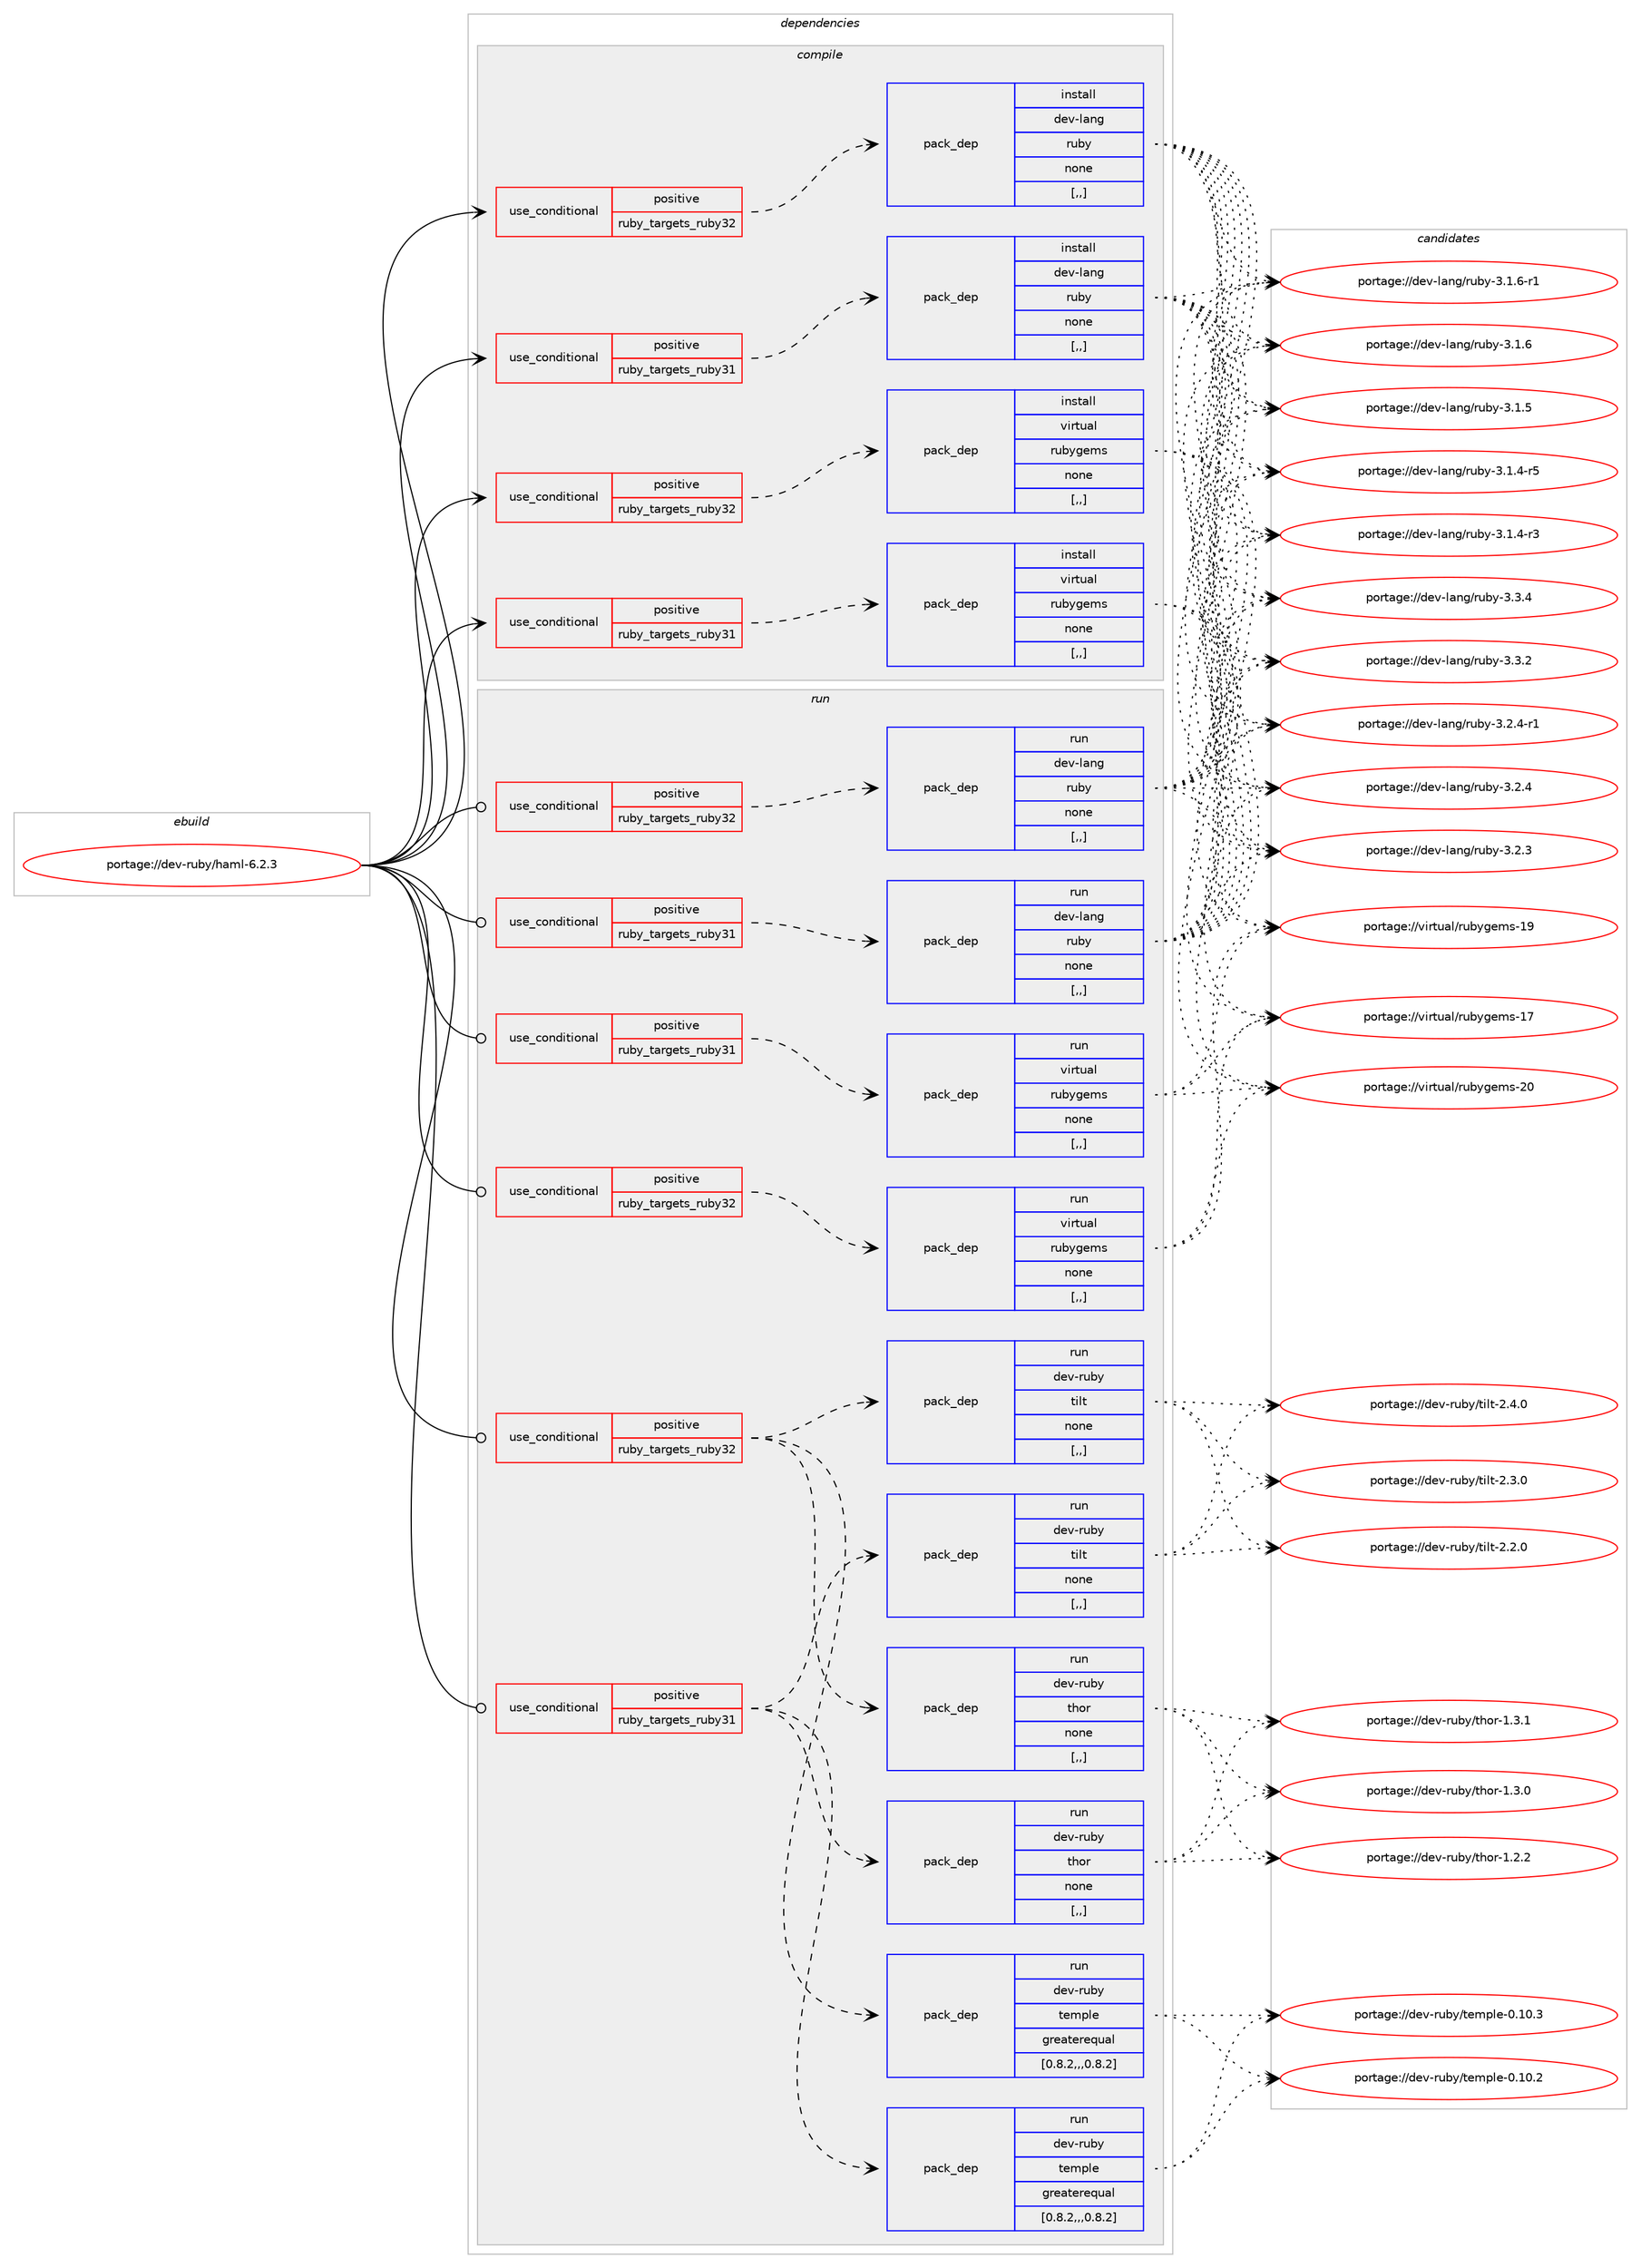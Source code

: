 digraph prolog {

# *************
# Graph options
# *************

newrank=true;
concentrate=true;
compound=true;
graph [rankdir=LR,fontname=Helvetica,fontsize=10,ranksep=1.5];#, ranksep=2.5, nodesep=0.2];
edge  [arrowhead=vee];
node  [fontname=Helvetica,fontsize=10];

# **********
# The ebuild
# **********

subgraph cluster_leftcol {
color=gray;
rank=same;
label=<<i>ebuild</i>>;
id [label="portage://dev-ruby/haml-6.2.3", color=red, width=4, href="../dev-ruby/haml-6.2.3.svg"];
}

# ****************
# The dependencies
# ****************

subgraph cluster_midcol {
color=gray;
label=<<i>dependencies</i>>;
subgraph cluster_compile {
fillcolor="#eeeeee";
style=filled;
label=<<i>compile</i>>;
subgraph cond48299 {
dependency184867 [label=<<TABLE BORDER="0" CELLBORDER="1" CELLSPACING="0" CELLPADDING="4"><TR><TD ROWSPAN="3" CELLPADDING="10">use_conditional</TD></TR><TR><TD>positive</TD></TR><TR><TD>ruby_targets_ruby31</TD></TR></TABLE>>, shape=none, color=red];
subgraph pack135248 {
dependency184868 [label=<<TABLE BORDER="0" CELLBORDER="1" CELLSPACING="0" CELLPADDING="4" WIDTH="220"><TR><TD ROWSPAN="6" CELLPADDING="30">pack_dep</TD></TR><TR><TD WIDTH="110">install</TD></TR><TR><TD>dev-lang</TD></TR><TR><TD>ruby</TD></TR><TR><TD>none</TD></TR><TR><TD>[,,]</TD></TR></TABLE>>, shape=none, color=blue];
}
dependency184867:e -> dependency184868:w [weight=20,style="dashed",arrowhead="vee"];
}
id:e -> dependency184867:w [weight=20,style="solid",arrowhead="vee"];
subgraph cond48300 {
dependency184869 [label=<<TABLE BORDER="0" CELLBORDER="1" CELLSPACING="0" CELLPADDING="4"><TR><TD ROWSPAN="3" CELLPADDING="10">use_conditional</TD></TR><TR><TD>positive</TD></TR><TR><TD>ruby_targets_ruby31</TD></TR></TABLE>>, shape=none, color=red];
subgraph pack135249 {
dependency184870 [label=<<TABLE BORDER="0" CELLBORDER="1" CELLSPACING="0" CELLPADDING="4" WIDTH="220"><TR><TD ROWSPAN="6" CELLPADDING="30">pack_dep</TD></TR><TR><TD WIDTH="110">install</TD></TR><TR><TD>virtual</TD></TR><TR><TD>rubygems</TD></TR><TR><TD>none</TD></TR><TR><TD>[,,]</TD></TR></TABLE>>, shape=none, color=blue];
}
dependency184869:e -> dependency184870:w [weight=20,style="dashed",arrowhead="vee"];
}
id:e -> dependency184869:w [weight=20,style="solid",arrowhead="vee"];
subgraph cond48301 {
dependency184871 [label=<<TABLE BORDER="0" CELLBORDER="1" CELLSPACING="0" CELLPADDING="4"><TR><TD ROWSPAN="3" CELLPADDING="10">use_conditional</TD></TR><TR><TD>positive</TD></TR><TR><TD>ruby_targets_ruby32</TD></TR></TABLE>>, shape=none, color=red];
subgraph pack135250 {
dependency184872 [label=<<TABLE BORDER="0" CELLBORDER="1" CELLSPACING="0" CELLPADDING="4" WIDTH="220"><TR><TD ROWSPAN="6" CELLPADDING="30">pack_dep</TD></TR><TR><TD WIDTH="110">install</TD></TR><TR><TD>dev-lang</TD></TR><TR><TD>ruby</TD></TR><TR><TD>none</TD></TR><TR><TD>[,,]</TD></TR></TABLE>>, shape=none, color=blue];
}
dependency184871:e -> dependency184872:w [weight=20,style="dashed",arrowhead="vee"];
}
id:e -> dependency184871:w [weight=20,style="solid",arrowhead="vee"];
subgraph cond48302 {
dependency184873 [label=<<TABLE BORDER="0" CELLBORDER="1" CELLSPACING="0" CELLPADDING="4"><TR><TD ROWSPAN="3" CELLPADDING="10">use_conditional</TD></TR><TR><TD>positive</TD></TR><TR><TD>ruby_targets_ruby32</TD></TR></TABLE>>, shape=none, color=red];
subgraph pack135251 {
dependency184874 [label=<<TABLE BORDER="0" CELLBORDER="1" CELLSPACING="0" CELLPADDING="4" WIDTH="220"><TR><TD ROWSPAN="6" CELLPADDING="30">pack_dep</TD></TR><TR><TD WIDTH="110">install</TD></TR><TR><TD>virtual</TD></TR><TR><TD>rubygems</TD></TR><TR><TD>none</TD></TR><TR><TD>[,,]</TD></TR></TABLE>>, shape=none, color=blue];
}
dependency184873:e -> dependency184874:w [weight=20,style="dashed",arrowhead="vee"];
}
id:e -> dependency184873:w [weight=20,style="solid",arrowhead="vee"];
}
subgraph cluster_compileandrun {
fillcolor="#eeeeee";
style=filled;
label=<<i>compile and run</i>>;
}
subgraph cluster_run {
fillcolor="#eeeeee";
style=filled;
label=<<i>run</i>>;
subgraph cond48303 {
dependency184875 [label=<<TABLE BORDER="0" CELLBORDER="1" CELLSPACING="0" CELLPADDING="4"><TR><TD ROWSPAN="3" CELLPADDING="10">use_conditional</TD></TR><TR><TD>positive</TD></TR><TR><TD>ruby_targets_ruby31</TD></TR></TABLE>>, shape=none, color=red];
subgraph pack135252 {
dependency184876 [label=<<TABLE BORDER="0" CELLBORDER="1" CELLSPACING="0" CELLPADDING="4" WIDTH="220"><TR><TD ROWSPAN="6" CELLPADDING="30">pack_dep</TD></TR><TR><TD WIDTH="110">run</TD></TR><TR><TD>dev-lang</TD></TR><TR><TD>ruby</TD></TR><TR><TD>none</TD></TR><TR><TD>[,,]</TD></TR></TABLE>>, shape=none, color=blue];
}
dependency184875:e -> dependency184876:w [weight=20,style="dashed",arrowhead="vee"];
}
id:e -> dependency184875:w [weight=20,style="solid",arrowhead="odot"];
subgraph cond48304 {
dependency184877 [label=<<TABLE BORDER="0" CELLBORDER="1" CELLSPACING="0" CELLPADDING="4"><TR><TD ROWSPAN="3" CELLPADDING="10">use_conditional</TD></TR><TR><TD>positive</TD></TR><TR><TD>ruby_targets_ruby31</TD></TR></TABLE>>, shape=none, color=red];
subgraph pack135253 {
dependency184878 [label=<<TABLE BORDER="0" CELLBORDER="1" CELLSPACING="0" CELLPADDING="4" WIDTH="220"><TR><TD ROWSPAN="6" CELLPADDING="30">pack_dep</TD></TR><TR><TD WIDTH="110">run</TD></TR><TR><TD>dev-ruby</TD></TR><TR><TD>temple</TD></TR><TR><TD>greaterequal</TD></TR><TR><TD>[0.8.2,,,0.8.2]</TD></TR></TABLE>>, shape=none, color=blue];
}
dependency184877:e -> dependency184878:w [weight=20,style="dashed",arrowhead="vee"];
subgraph pack135254 {
dependency184879 [label=<<TABLE BORDER="0" CELLBORDER="1" CELLSPACING="0" CELLPADDING="4" WIDTH="220"><TR><TD ROWSPAN="6" CELLPADDING="30">pack_dep</TD></TR><TR><TD WIDTH="110">run</TD></TR><TR><TD>dev-ruby</TD></TR><TR><TD>thor</TD></TR><TR><TD>none</TD></TR><TR><TD>[,,]</TD></TR></TABLE>>, shape=none, color=blue];
}
dependency184877:e -> dependency184879:w [weight=20,style="dashed",arrowhead="vee"];
subgraph pack135255 {
dependency184880 [label=<<TABLE BORDER="0" CELLBORDER="1" CELLSPACING="0" CELLPADDING="4" WIDTH="220"><TR><TD ROWSPAN="6" CELLPADDING="30">pack_dep</TD></TR><TR><TD WIDTH="110">run</TD></TR><TR><TD>dev-ruby</TD></TR><TR><TD>tilt</TD></TR><TR><TD>none</TD></TR><TR><TD>[,,]</TD></TR></TABLE>>, shape=none, color=blue];
}
dependency184877:e -> dependency184880:w [weight=20,style="dashed",arrowhead="vee"];
}
id:e -> dependency184877:w [weight=20,style="solid",arrowhead="odot"];
subgraph cond48305 {
dependency184881 [label=<<TABLE BORDER="0" CELLBORDER="1" CELLSPACING="0" CELLPADDING="4"><TR><TD ROWSPAN="3" CELLPADDING="10">use_conditional</TD></TR><TR><TD>positive</TD></TR><TR><TD>ruby_targets_ruby31</TD></TR></TABLE>>, shape=none, color=red];
subgraph pack135256 {
dependency184882 [label=<<TABLE BORDER="0" CELLBORDER="1" CELLSPACING="0" CELLPADDING="4" WIDTH="220"><TR><TD ROWSPAN="6" CELLPADDING="30">pack_dep</TD></TR><TR><TD WIDTH="110">run</TD></TR><TR><TD>virtual</TD></TR><TR><TD>rubygems</TD></TR><TR><TD>none</TD></TR><TR><TD>[,,]</TD></TR></TABLE>>, shape=none, color=blue];
}
dependency184881:e -> dependency184882:w [weight=20,style="dashed",arrowhead="vee"];
}
id:e -> dependency184881:w [weight=20,style="solid",arrowhead="odot"];
subgraph cond48306 {
dependency184883 [label=<<TABLE BORDER="0" CELLBORDER="1" CELLSPACING="0" CELLPADDING="4"><TR><TD ROWSPAN="3" CELLPADDING="10">use_conditional</TD></TR><TR><TD>positive</TD></TR><TR><TD>ruby_targets_ruby32</TD></TR></TABLE>>, shape=none, color=red];
subgraph pack135257 {
dependency184884 [label=<<TABLE BORDER="0" CELLBORDER="1" CELLSPACING="0" CELLPADDING="4" WIDTH="220"><TR><TD ROWSPAN="6" CELLPADDING="30">pack_dep</TD></TR><TR><TD WIDTH="110">run</TD></TR><TR><TD>dev-lang</TD></TR><TR><TD>ruby</TD></TR><TR><TD>none</TD></TR><TR><TD>[,,]</TD></TR></TABLE>>, shape=none, color=blue];
}
dependency184883:e -> dependency184884:w [weight=20,style="dashed",arrowhead="vee"];
}
id:e -> dependency184883:w [weight=20,style="solid",arrowhead="odot"];
subgraph cond48307 {
dependency184885 [label=<<TABLE BORDER="0" CELLBORDER="1" CELLSPACING="0" CELLPADDING="4"><TR><TD ROWSPAN="3" CELLPADDING="10">use_conditional</TD></TR><TR><TD>positive</TD></TR><TR><TD>ruby_targets_ruby32</TD></TR></TABLE>>, shape=none, color=red];
subgraph pack135258 {
dependency184886 [label=<<TABLE BORDER="0" CELLBORDER="1" CELLSPACING="0" CELLPADDING="4" WIDTH="220"><TR><TD ROWSPAN="6" CELLPADDING="30">pack_dep</TD></TR><TR><TD WIDTH="110">run</TD></TR><TR><TD>dev-ruby</TD></TR><TR><TD>temple</TD></TR><TR><TD>greaterequal</TD></TR><TR><TD>[0.8.2,,,0.8.2]</TD></TR></TABLE>>, shape=none, color=blue];
}
dependency184885:e -> dependency184886:w [weight=20,style="dashed",arrowhead="vee"];
subgraph pack135259 {
dependency184887 [label=<<TABLE BORDER="0" CELLBORDER="1" CELLSPACING="0" CELLPADDING="4" WIDTH="220"><TR><TD ROWSPAN="6" CELLPADDING="30">pack_dep</TD></TR><TR><TD WIDTH="110">run</TD></TR><TR><TD>dev-ruby</TD></TR><TR><TD>thor</TD></TR><TR><TD>none</TD></TR><TR><TD>[,,]</TD></TR></TABLE>>, shape=none, color=blue];
}
dependency184885:e -> dependency184887:w [weight=20,style="dashed",arrowhead="vee"];
subgraph pack135260 {
dependency184888 [label=<<TABLE BORDER="0" CELLBORDER="1" CELLSPACING="0" CELLPADDING="4" WIDTH="220"><TR><TD ROWSPAN="6" CELLPADDING="30">pack_dep</TD></TR><TR><TD WIDTH="110">run</TD></TR><TR><TD>dev-ruby</TD></TR><TR><TD>tilt</TD></TR><TR><TD>none</TD></TR><TR><TD>[,,]</TD></TR></TABLE>>, shape=none, color=blue];
}
dependency184885:e -> dependency184888:w [weight=20,style="dashed",arrowhead="vee"];
}
id:e -> dependency184885:w [weight=20,style="solid",arrowhead="odot"];
subgraph cond48308 {
dependency184889 [label=<<TABLE BORDER="0" CELLBORDER="1" CELLSPACING="0" CELLPADDING="4"><TR><TD ROWSPAN="3" CELLPADDING="10">use_conditional</TD></TR><TR><TD>positive</TD></TR><TR><TD>ruby_targets_ruby32</TD></TR></TABLE>>, shape=none, color=red];
subgraph pack135261 {
dependency184890 [label=<<TABLE BORDER="0" CELLBORDER="1" CELLSPACING="0" CELLPADDING="4" WIDTH="220"><TR><TD ROWSPAN="6" CELLPADDING="30">pack_dep</TD></TR><TR><TD WIDTH="110">run</TD></TR><TR><TD>virtual</TD></TR><TR><TD>rubygems</TD></TR><TR><TD>none</TD></TR><TR><TD>[,,]</TD></TR></TABLE>>, shape=none, color=blue];
}
dependency184889:e -> dependency184890:w [weight=20,style="dashed",arrowhead="vee"];
}
id:e -> dependency184889:w [weight=20,style="solid",arrowhead="odot"];
}
}

# **************
# The candidates
# **************

subgraph cluster_choices {
rank=same;
color=gray;
label=<<i>candidates</i>>;

subgraph choice135248 {
color=black;
nodesep=1;
choice10010111845108971101034711411798121455146514652 [label="portage://dev-lang/ruby-3.3.4", color=red, width=4,href="../dev-lang/ruby-3.3.4.svg"];
choice10010111845108971101034711411798121455146514650 [label="portage://dev-lang/ruby-3.3.2", color=red, width=4,href="../dev-lang/ruby-3.3.2.svg"];
choice100101118451089711010347114117981214551465046524511449 [label="portage://dev-lang/ruby-3.2.4-r1", color=red, width=4,href="../dev-lang/ruby-3.2.4-r1.svg"];
choice10010111845108971101034711411798121455146504652 [label="portage://dev-lang/ruby-3.2.4", color=red, width=4,href="../dev-lang/ruby-3.2.4.svg"];
choice10010111845108971101034711411798121455146504651 [label="portage://dev-lang/ruby-3.2.3", color=red, width=4,href="../dev-lang/ruby-3.2.3.svg"];
choice100101118451089711010347114117981214551464946544511449 [label="portage://dev-lang/ruby-3.1.6-r1", color=red, width=4,href="../dev-lang/ruby-3.1.6-r1.svg"];
choice10010111845108971101034711411798121455146494654 [label="portage://dev-lang/ruby-3.1.6", color=red, width=4,href="../dev-lang/ruby-3.1.6.svg"];
choice10010111845108971101034711411798121455146494653 [label="portage://dev-lang/ruby-3.1.5", color=red, width=4,href="../dev-lang/ruby-3.1.5.svg"];
choice100101118451089711010347114117981214551464946524511453 [label="portage://dev-lang/ruby-3.1.4-r5", color=red, width=4,href="../dev-lang/ruby-3.1.4-r5.svg"];
choice100101118451089711010347114117981214551464946524511451 [label="portage://dev-lang/ruby-3.1.4-r3", color=red, width=4,href="../dev-lang/ruby-3.1.4-r3.svg"];
dependency184868:e -> choice10010111845108971101034711411798121455146514652:w [style=dotted,weight="100"];
dependency184868:e -> choice10010111845108971101034711411798121455146514650:w [style=dotted,weight="100"];
dependency184868:e -> choice100101118451089711010347114117981214551465046524511449:w [style=dotted,weight="100"];
dependency184868:e -> choice10010111845108971101034711411798121455146504652:w [style=dotted,weight="100"];
dependency184868:e -> choice10010111845108971101034711411798121455146504651:w [style=dotted,weight="100"];
dependency184868:e -> choice100101118451089711010347114117981214551464946544511449:w [style=dotted,weight="100"];
dependency184868:e -> choice10010111845108971101034711411798121455146494654:w [style=dotted,weight="100"];
dependency184868:e -> choice10010111845108971101034711411798121455146494653:w [style=dotted,weight="100"];
dependency184868:e -> choice100101118451089711010347114117981214551464946524511453:w [style=dotted,weight="100"];
dependency184868:e -> choice100101118451089711010347114117981214551464946524511451:w [style=dotted,weight="100"];
}
subgraph choice135249 {
color=black;
nodesep=1;
choice118105114116117971084711411798121103101109115455048 [label="portage://virtual/rubygems-20", color=red, width=4,href="../virtual/rubygems-20.svg"];
choice118105114116117971084711411798121103101109115454957 [label="portage://virtual/rubygems-19", color=red, width=4,href="../virtual/rubygems-19.svg"];
choice118105114116117971084711411798121103101109115454955 [label="portage://virtual/rubygems-17", color=red, width=4,href="../virtual/rubygems-17.svg"];
dependency184870:e -> choice118105114116117971084711411798121103101109115455048:w [style=dotted,weight="100"];
dependency184870:e -> choice118105114116117971084711411798121103101109115454957:w [style=dotted,weight="100"];
dependency184870:e -> choice118105114116117971084711411798121103101109115454955:w [style=dotted,weight="100"];
}
subgraph choice135250 {
color=black;
nodesep=1;
choice10010111845108971101034711411798121455146514652 [label="portage://dev-lang/ruby-3.3.4", color=red, width=4,href="../dev-lang/ruby-3.3.4.svg"];
choice10010111845108971101034711411798121455146514650 [label="portage://dev-lang/ruby-3.3.2", color=red, width=4,href="../dev-lang/ruby-3.3.2.svg"];
choice100101118451089711010347114117981214551465046524511449 [label="portage://dev-lang/ruby-3.2.4-r1", color=red, width=4,href="../dev-lang/ruby-3.2.4-r1.svg"];
choice10010111845108971101034711411798121455146504652 [label="portage://dev-lang/ruby-3.2.4", color=red, width=4,href="../dev-lang/ruby-3.2.4.svg"];
choice10010111845108971101034711411798121455146504651 [label="portage://dev-lang/ruby-3.2.3", color=red, width=4,href="../dev-lang/ruby-3.2.3.svg"];
choice100101118451089711010347114117981214551464946544511449 [label="portage://dev-lang/ruby-3.1.6-r1", color=red, width=4,href="../dev-lang/ruby-3.1.6-r1.svg"];
choice10010111845108971101034711411798121455146494654 [label="portage://dev-lang/ruby-3.1.6", color=red, width=4,href="../dev-lang/ruby-3.1.6.svg"];
choice10010111845108971101034711411798121455146494653 [label="portage://dev-lang/ruby-3.1.5", color=red, width=4,href="../dev-lang/ruby-3.1.5.svg"];
choice100101118451089711010347114117981214551464946524511453 [label="portage://dev-lang/ruby-3.1.4-r5", color=red, width=4,href="../dev-lang/ruby-3.1.4-r5.svg"];
choice100101118451089711010347114117981214551464946524511451 [label="portage://dev-lang/ruby-3.1.4-r3", color=red, width=4,href="../dev-lang/ruby-3.1.4-r3.svg"];
dependency184872:e -> choice10010111845108971101034711411798121455146514652:w [style=dotted,weight="100"];
dependency184872:e -> choice10010111845108971101034711411798121455146514650:w [style=dotted,weight="100"];
dependency184872:e -> choice100101118451089711010347114117981214551465046524511449:w [style=dotted,weight="100"];
dependency184872:e -> choice10010111845108971101034711411798121455146504652:w [style=dotted,weight="100"];
dependency184872:e -> choice10010111845108971101034711411798121455146504651:w [style=dotted,weight="100"];
dependency184872:e -> choice100101118451089711010347114117981214551464946544511449:w [style=dotted,weight="100"];
dependency184872:e -> choice10010111845108971101034711411798121455146494654:w [style=dotted,weight="100"];
dependency184872:e -> choice10010111845108971101034711411798121455146494653:w [style=dotted,weight="100"];
dependency184872:e -> choice100101118451089711010347114117981214551464946524511453:w [style=dotted,weight="100"];
dependency184872:e -> choice100101118451089711010347114117981214551464946524511451:w [style=dotted,weight="100"];
}
subgraph choice135251 {
color=black;
nodesep=1;
choice118105114116117971084711411798121103101109115455048 [label="portage://virtual/rubygems-20", color=red, width=4,href="../virtual/rubygems-20.svg"];
choice118105114116117971084711411798121103101109115454957 [label="portage://virtual/rubygems-19", color=red, width=4,href="../virtual/rubygems-19.svg"];
choice118105114116117971084711411798121103101109115454955 [label="portage://virtual/rubygems-17", color=red, width=4,href="../virtual/rubygems-17.svg"];
dependency184874:e -> choice118105114116117971084711411798121103101109115455048:w [style=dotted,weight="100"];
dependency184874:e -> choice118105114116117971084711411798121103101109115454957:w [style=dotted,weight="100"];
dependency184874:e -> choice118105114116117971084711411798121103101109115454955:w [style=dotted,weight="100"];
}
subgraph choice135252 {
color=black;
nodesep=1;
choice10010111845108971101034711411798121455146514652 [label="portage://dev-lang/ruby-3.3.4", color=red, width=4,href="../dev-lang/ruby-3.3.4.svg"];
choice10010111845108971101034711411798121455146514650 [label="portage://dev-lang/ruby-3.3.2", color=red, width=4,href="../dev-lang/ruby-3.3.2.svg"];
choice100101118451089711010347114117981214551465046524511449 [label="portage://dev-lang/ruby-3.2.4-r1", color=red, width=4,href="../dev-lang/ruby-3.2.4-r1.svg"];
choice10010111845108971101034711411798121455146504652 [label="portage://dev-lang/ruby-3.2.4", color=red, width=4,href="../dev-lang/ruby-3.2.4.svg"];
choice10010111845108971101034711411798121455146504651 [label="portage://dev-lang/ruby-3.2.3", color=red, width=4,href="../dev-lang/ruby-3.2.3.svg"];
choice100101118451089711010347114117981214551464946544511449 [label="portage://dev-lang/ruby-3.1.6-r1", color=red, width=4,href="../dev-lang/ruby-3.1.6-r1.svg"];
choice10010111845108971101034711411798121455146494654 [label="portage://dev-lang/ruby-3.1.6", color=red, width=4,href="../dev-lang/ruby-3.1.6.svg"];
choice10010111845108971101034711411798121455146494653 [label="portage://dev-lang/ruby-3.1.5", color=red, width=4,href="../dev-lang/ruby-3.1.5.svg"];
choice100101118451089711010347114117981214551464946524511453 [label="portage://dev-lang/ruby-3.1.4-r5", color=red, width=4,href="../dev-lang/ruby-3.1.4-r5.svg"];
choice100101118451089711010347114117981214551464946524511451 [label="portage://dev-lang/ruby-3.1.4-r3", color=red, width=4,href="../dev-lang/ruby-3.1.4-r3.svg"];
dependency184876:e -> choice10010111845108971101034711411798121455146514652:w [style=dotted,weight="100"];
dependency184876:e -> choice10010111845108971101034711411798121455146514650:w [style=dotted,weight="100"];
dependency184876:e -> choice100101118451089711010347114117981214551465046524511449:w [style=dotted,weight="100"];
dependency184876:e -> choice10010111845108971101034711411798121455146504652:w [style=dotted,weight="100"];
dependency184876:e -> choice10010111845108971101034711411798121455146504651:w [style=dotted,weight="100"];
dependency184876:e -> choice100101118451089711010347114117981214551464946544511449:w [style=dotted,weight="100"];
dependency184876:e -> choice10010111845108971101034711411798121455146494654:w [style=dotted,weight="100"];
dependency184876:e -> choice10010111845108971101034711411798121455146494653:w [style=dotted,weight="100"];
dependency184876:e -> choice100101118451089711010347114117981214551464946524511453:w [style=dotted,weight="100"];
dependency184876:e -> choice100101118451089711010347114117981214551464946524511451:w [style=dotted,weight="100"];
}
subgraph choice135253 {
color=black;
nodesep=1;
choice10010111845114117981214711610110911210810145484649484651 [label="portage://dev-ruby/temple-0.10.3", color=red, width=4,href="../dev-ruby/temple-0.10.3.svg"];
choice10010111845114117981214711610110911210810145484649484650 [label="portage://dev-ruby/temple-0.10.2", color=red, width=4,href="../dev-ruby/temple-0.10.2.svg"];
dependency184878:e -> choice10010111845114117981214711610110911210810145484649484651:w [style=dotted,weight="100"];
dependency184878:e -> choice10010111845114117981214711610110911210810145484649484650:w [style=dotted,weight="100"];
}
subgraph choice135254 {
color=black;
nodesep=1;
choice100101118451141179812147116104111114454946514649 [label="portage://dev-ruby/thor-1.3.1", color=red, width=4,href="../dev-ruby/thor-1.3.1.svg"];
choice100101118451141179812147116104111114454946514648 [label="portage://dev-ruby/thor-1.3.0", color=red, width=4,href="../dev-ruby/thor-1.3.0.svg"];
choice100101118451141179812147116104111114454946504650 [label="portage://dev-ruby/thor-1.2.2", color=red, width=4,href="../dev-ruby/thor-1.2.2.svg"];
dependency184879:e -> choice100101118451141179812147116104111114454946514649:w [style=dotted,weight="100"];
dependency184879:e -> choice100101118451141179812147116104111114454946514648:w [style=dotted,weight="100"];
dependency184879:e -> choice100101118451141179812147116104111114454946504650:w [style=dotted,weight="100"];
}
subgraph choice135255 {
color=black;
nodesep=1;
choice100101118451141179812147116105108116455046524648 [label="portage://dev-ruby/tilt-2.4.0", color=red, width=4,href="../dev-ruby/tilt-2.4.0.svg"];
choice100101118451141179812147116105108116455046514648 [label="portage://dev-ruby/tilt-2.3.0", color=red, width=4,href="../dev-ruby/tilt-2.3.0.svg"];
choice100101118451141179812147116105108116455046504648 [label="portage://dev-ruby/tilt-2.2.0", color=red, width=4,href="../dev-ruby/tilt-2.2.0.svg"];
dependency184880:e -> choice100101118451141179812147116105108116455046524648:w [style=dotted,weight="100"];
dependency184880:e -> choice100101118451141179812147116105108116455046514648:w [style=dotted,weight="100"];
dependency184880:e -> choice100101118451141179812147116105108116455046504648:w [style=dotted,weight="100"];
}
subgraph choice135256 {
color=black;
nodesep=1;
choice118105114116117971084711411798121103101109115455048 [label="portage://virtual/rubygems-20", color=red, width=4,href="../virtual/rubygems-20.svg"];
choice118105114116117971084711411798121103101109115454957 [label="portage://virtual/rubygems-19", color=red, width=4,href="../virtual/rubygems-19.svg"];
choice118105114116117971084711411798121103101109115454955 [label="portage://virtual/rubygems-17", color=red, width=4,href="../virtual/rubygems-17.svg"];
dependency184882:e -> choice118105114116117971084711411798121103101109115455048:w [style=dotted,weight="100"];
dependency184882:e -> choice118105114116117971084711411798121103101109115454957:w [style=dotted,weight="100"];
dependency184882:e -> choice118105114116117971084711411798121103101109115454955:w [style=dotted,weight="100"];
}
subgraph choice135257 {
color=black;
nodesep=1;
choice10010111845108971101034711411798121455146514652 [label="portage://dev-lang/ruby-3.3.4", color=red, width=4,href="../dev-lang/ruby-3.3.4.svg"];
choice10010111845108971101034711411798121455146514650 [label="portage://dev-lang/ruby-3.3.2", color=red, width=4,href="../dev-lang/ruby-3.3.2.svg"];
choice100101118451089711010347114117981214551465046524511449 [label="portage://dev-lang/ruby-3.2.4-r1", color=red, width=4,href="../dev-lang/ruby-3.2.4-r1.svg"];
choice10010111845108971101034711411798121455146504652 [label="portage://dev-lang/ruby-3.2.4", color=red, width=4,href="../dev-lang/ruby-3.2.4.svg"];
choice10010111845108971101034711411798121455146504651 [label="portage://dev-lang/ruby-3.2.3", color=red, width=4,href="../dev-lang/ruby-3.2.3.svg"];
choice100101118451089711010347114117981214551464946544511449 [label="portage://dev-lang/ruby-3.1.6-r1", color=red, width=4,href="../dev-lang/ruby-3.1.6-r1.svg"];
choice10010111845108971101034711411798121455146494654 [label="portage://dev-lang/ruby-3.1.6", color=red, width=4,href="../dev-lang/ruby-3.1.6.svg"];
choice10010111845108971101034711411798121455146494653 [label="portage://dev-lang/ruby-3.1.5", color=red, width=4,href="../dev-lang/ruby-3.1.5.svg"];
choice100101118451089711010347114117981214551464946524511453 [label="portage://dev-lang/ruby-3.1.4-r5", color=red, width=4,href="../dev-lang/ruby-3.1.4-r5.svg"];
choice100101118451089711010347114117981214551464946524511451 [label="portage://dev-lang/ruby-3.1.4-r3", color=red, width=4,href="../dev-lang/ruby-3.1.4-r3.svg"];
dependency184884:e -> choice10010111845108971101034711411798121455146514652:w [style=dotted,weight="100"];
dependency184884:e -> choice10010111845108971101034711411798121455146514650:w [style=dotted,weight="100"];
dependency184884:e -> choice100101118451089711010347114117981214551465046524511449:w [style=dotted,weight="100"];
dependency184884:e -> choice10010111845108971101034711411798121455146504652:w [style=dotted,weight="100"];
dependency184884:e -> choice10010111845108971101034711411798121455146504651:w [style=dotted,weight="100"];
dependency184884:e -> choice100101118451089711010347114117981214551464946544511449:w [style=dotted,weight="100"];
dependency184884:e -> choice10010111845108971101034711411798121455146494654:w [style=dotted,weight="100"];
dependency184884:e -> choice10010111845108971101034711411798121455146494653:w [style=dotted,weight="100"];
dependency184884:e -> choice100101118451089711010347114117981214551464946524511453:w [style=dotted,weight="100"];
dependency184884:e -> choice100101118451089711010347114117981214551464946524511451:w [style=dotted,weight="100"];
}
subgraph choice135258 {
color=black;
nodesep=1;
choice10010111845114117981214711610110911210810145484649484651 [label="portage://dev-ruby/temple-0.10.3", color=red, width=4,href="../dev-ruby/temple-0.10.3.svg"];
choice10010111845114117981214711610110911210810145484649484650 [label="portage://dev-ruby/temple-0.10.2", color=red, width=4,href="../dev-ruby/temple-0.10.2.svg"];
dependency184886:e -> choice10010111845114117981214711610110911210810145484649484651:w [style=dotted,weight="100"];
dependency184886:e -> choice10010111845114117981214711610110911210810145484649484650:w [style=dotted,weight="100"];
}
subgraph choice135259 {
color=black;
nodesep=1;
choice100101118451141179812147116104111114454946514649 [label="portage://dev-ruby/thor-1.3.1", color=red, width=4,href="../dev-ruby/thor-1.3.1.svg"];
choice100101118451141179812147116104111114454946514648 [label="portage://dev-ruby/thor-1.3.0", color=red, width=4,href="../dev-ruby/thor-1.3.0.svg"];
choice100101118451141179812147116104111114454946504650 [label="portage://dev-ruby/thor-1.2.2", color=red, width=4,href="../dev-ruby/thor-1.2.2.svg"];
dependency184887:e -> choice100101118451141179812147116104111114454946514649:w [style=dotted,weight="100"];
dependency184887:e -> choice100101118451141179812147116104111114454946514648:w [style=dotted,weight="100"];
dependency184887:e -> choice100101118451141179812147116104111114454946504650:w [style=dotted,weight="100"];
}
subgraph choice135260 {
color=black;
nodesep=1;
choice100101118451141179812147116105108116455046524648 [label="portage://dev-ruby/tilt-2.4.0", color=red, width=4,href="../dev-ruby/tilt-2.4.0.svg"];
choice100101118451141179812147116105108116455046514648 [label="portage://dev-ruby/tilt-2.3.0", color=red, width=4,href="../dev-ruby/tilt-2.3.0.svg"];
choice100101118451141179812147116105108116455046504648 [label="portage://dev-ruby/tilt-2.2.0", color=red, width=4,href="../dev-ruby/tilt-2.2.0.svg"];
dependency184888:e -> choice100101118451141179812147116105108116455046524648:w [style=dotted,weight="100"];
dependency184888:e -> choice100101118451141179812147116105108116455046514648:w [style=dotted,weight="100"];
dependency184888:e -> choice100101118451141179812147116105108116455046504648:w [style=dotted,weight="100"];
}
subgraph choice135261 {
color=black;
nodesep=1;
choice118105114116117971084711411798121103101109115455048 [label="portage://virtual/rubygems-20", color=red, width=4,href="../virtual/rubygems-20.svg"];
choice118105114116117971084711411798121103101109115454957 [label="portage://virtual/rubygems-19", color=red, width=4,href="../virtual/rubygems-19.svg"];
choice118105114116117971084711411798121103101109115454955 [label="portage://virtual/rubygems-17", color=red, width=4,href="../virtual/rubygems-17.svg"];
dependency184890:e -> choice118105114116117971084711411798121103101109115455048:w [style=dotted,weight="100"];
dependency184890:e -> choice118105114116117971084711411798121103101109115454957:w [style=dotted,weight="100"];
dependency184890:e -> choice118105114116117971084711411798121103101109115454955:w [style=dotted,weight="100"];
}
}

}
